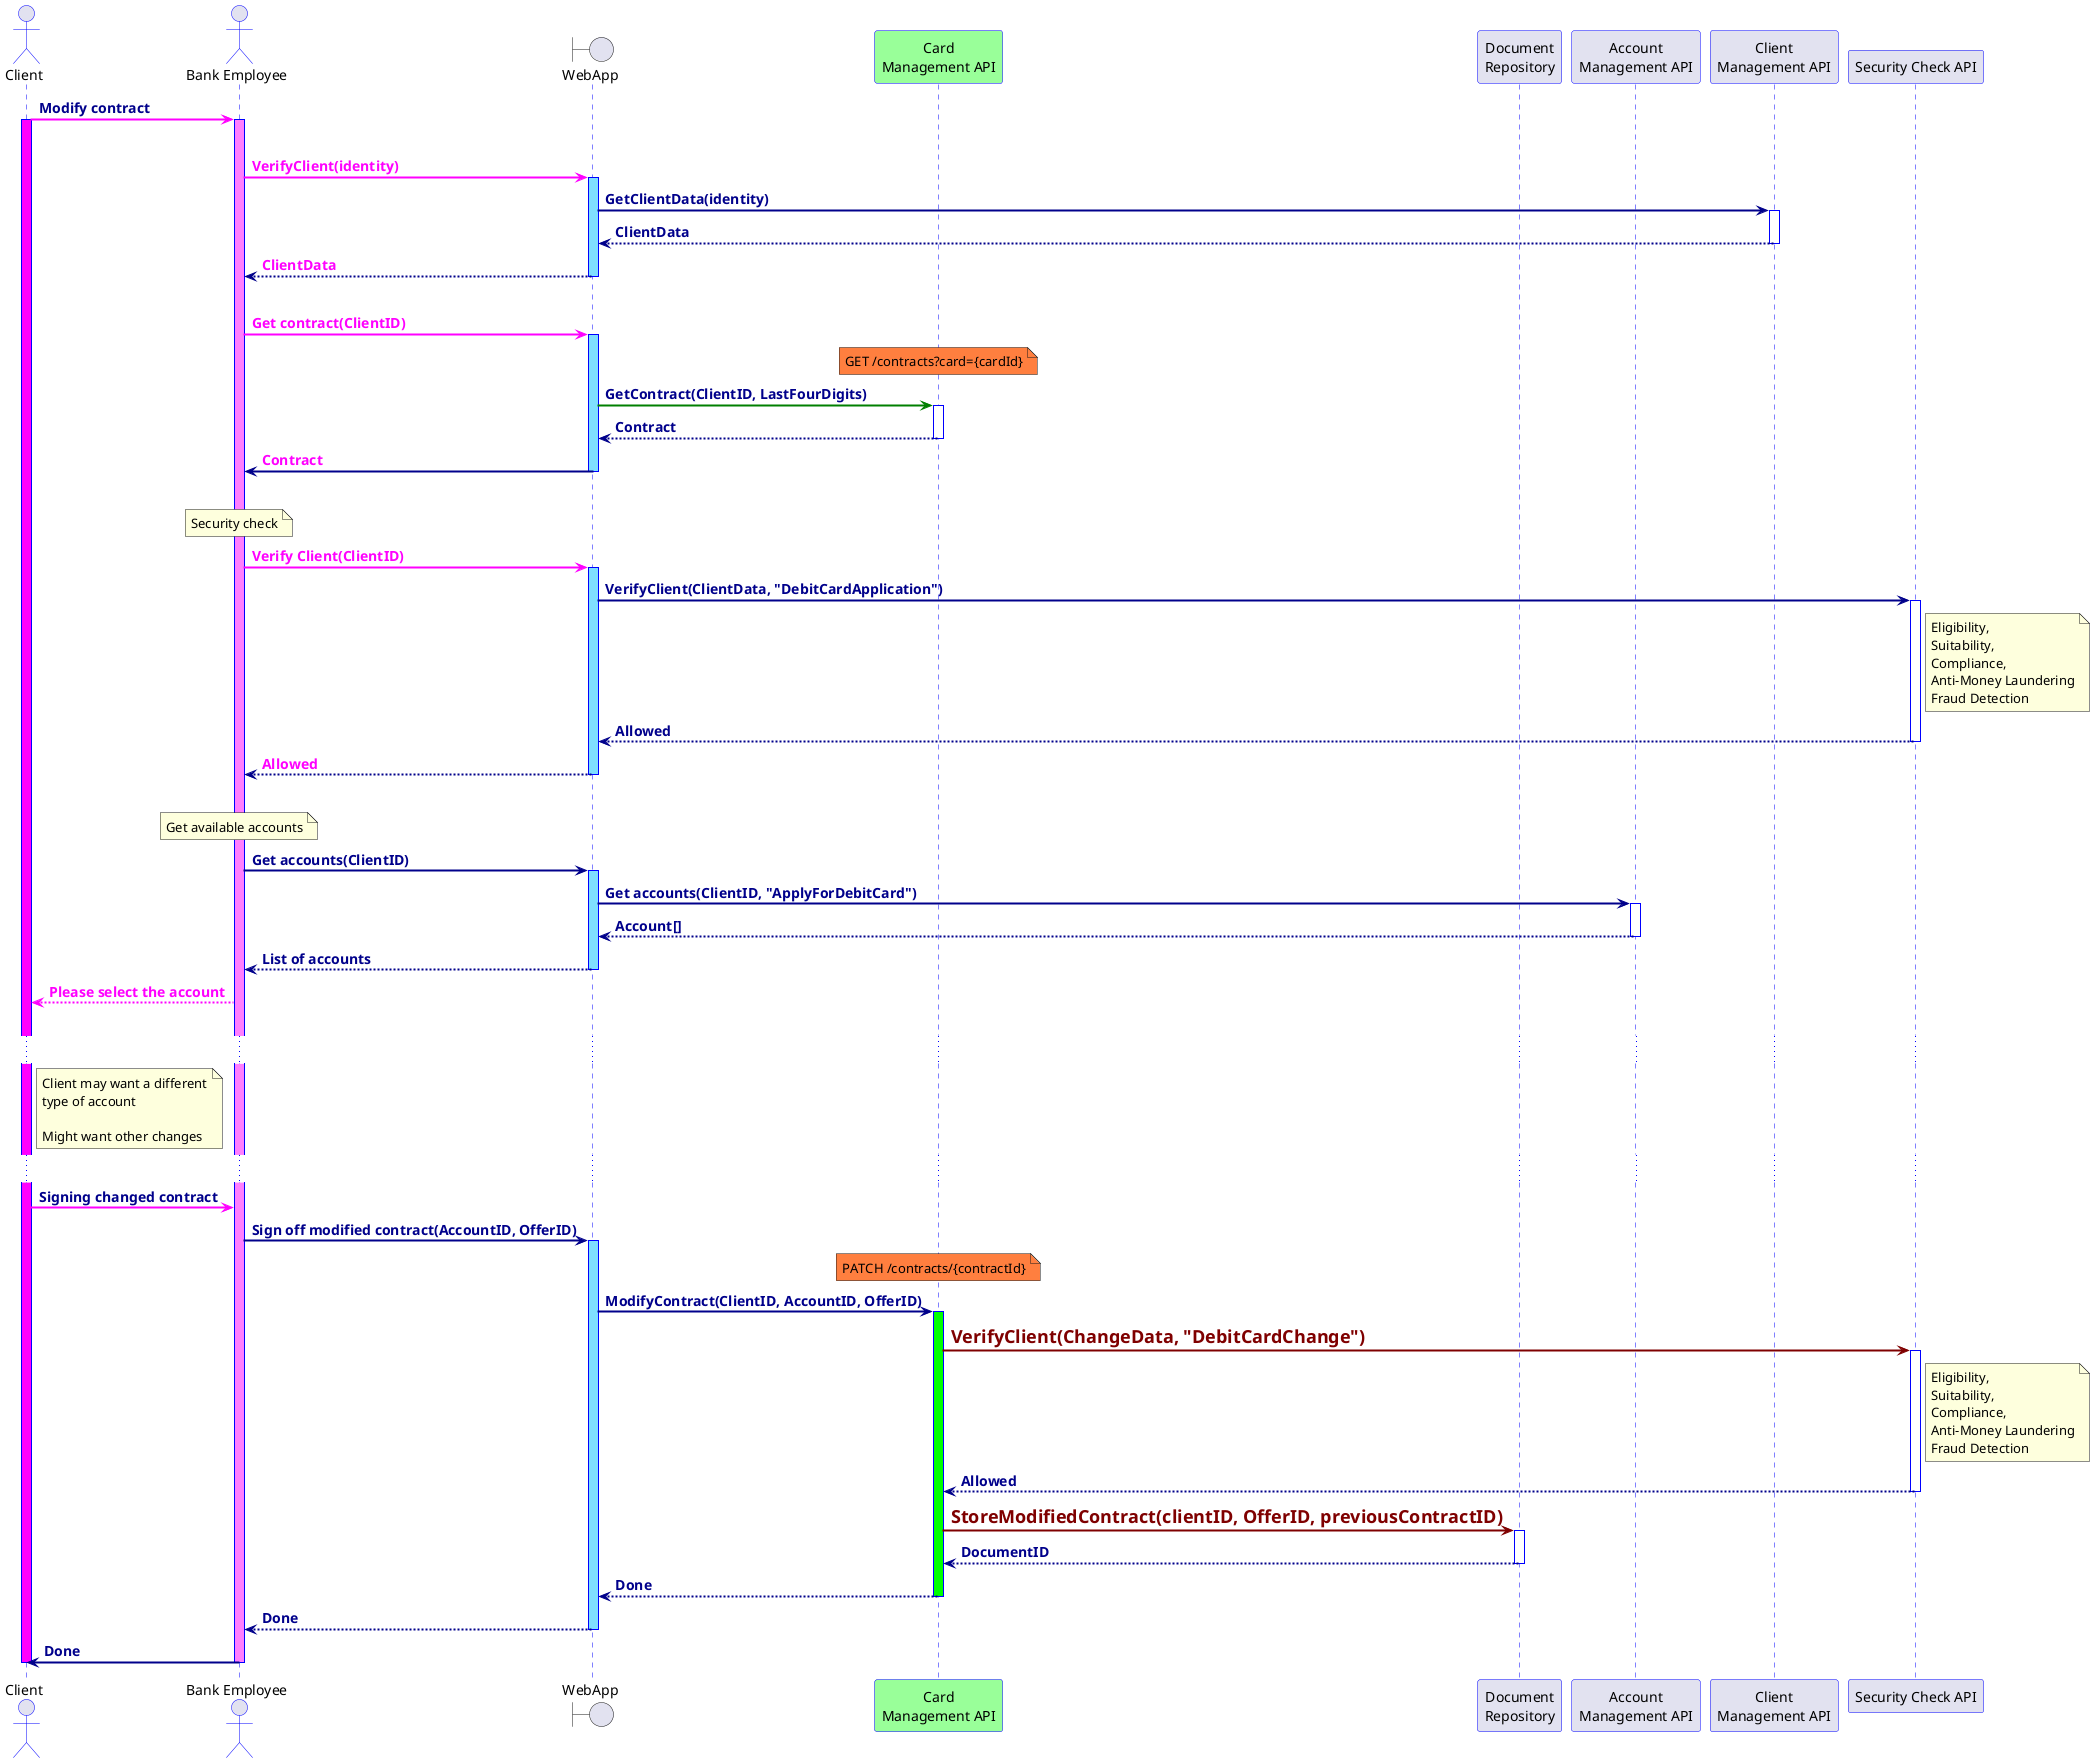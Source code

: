 @startuml

skinparam sequence {
ArrowThickness 2
ArrowColor DarkBlue
LifeLineBorderColor Blue
ActorBorderColor Blue
ParticipantBorderColor Blue
}
skinparam arrow {
FontColor DarkBlue
FontSize 14
FontStyle bold
}

actor Client
actor "Bank Employee" as Bank
boundary WebApp

participant "Card\nManagement API" as CardMgmt #99FF99
participant "Document\nRepository" as Repo
participant "Account\nManagement API" as AccountMgmt
participant "Client\nManagement API" as CRM
participant "Security Check API" as Security

Client-[#FF00FF]>Bank: Modify contract
activate Client #FF00FF
activate Bank #FF7FFF
|||
Bank-[#FF00FF]>WebApp: <font color=#FF00FF><b>VerifyClient(identity)
activate WebApp #7FDFFF
WebApp->CRM: GetClientData(identity)
activate CRM
WebApp<--CRM: ClientData
deactivate CRM
Bank<--WebApp: <font color=#FF00FF><b>ClientData
deactivate WebApp

|||

Bank-[#FF00FF]>WebApp: <font color=#FF00FF><b>Get contract(ClientID)
activate WebApp #7FDFFF
note over CardMgmt #FF7F3F
GET /contracts?card={cardId}
end note
WebApp-[#007F00]>CardMgmt: GetContract(ClientID, LastFourDigits)
activate CardMgmt
WebApp<--CardMgmt: Contract
deactivate CardMgmt
Bank<-WebApp: <font color=#FF00FF><b>Contract
deactivate WebApp

|||
note over Bank
Security check
end note
Bank-[#FF00FF]>WebApp: <font color=#FF00FF><b>Verify Client(ClientID)
activate WebApp #7FDFFF
WebApp->Security: VerifyClient(ClientData, "DebitCardApplication")
activate Security
note right of Security
Eligibility,
Suitability,
Compliance,
Anti-Money Laundering
Fraud Detection
end note
WebApp<--Security: Allowed
deactivate Security
Bank<--WebApp: <font color=#FF00FF><b>Allowed
deactivate WebApp

|||
note over Bank
Get available accounts
end note
Bank->WebApp: Get accounts(ClientID)
activate WebApp #7FDFFF
WebApp->AccountMgmt: Get accounts(ClientID, "ApplyForDebitCard")
activate AccountMgmt
WebApp<--AccountMgmt: Account[]
deactivate AccountMgmt
Bank<--WebApp: List of accounts
deactivate WebApp
Client<[#FF00FF]--Bank: <font color=#FF00FF><b>Please select the account

|||
...
note right of Client
Client may want a different
type of account

Might want other changes
end note
...
Client-[#FF00FF]>Bank: Signing changed contract
Bank->WebApp: Sign off modified contract(AccountID, OfferID)
activate WebApp #7FDFFF
note over CardMgmt #FF7F3F
PATCH /contracts/{contractId}
end note
WebApp->CardMgmt:ModifyContract(ClientID, AccountID, OfferID)
activate CardMgmt #00FF00
CardMgmt-[#7F0000]>Security:<font color=#7F0000 size=18><b>VerifyClient(ChangeData, "DebitCardChange")
activate Security
note right of Security
Eligibility,
Suitability,
Compliance,
Anti-Money Laundering
Fraud Detection
end note
CardMgmt<--Security:Allowed
deactivate Security
CardMgmt-[#7F0000]>Repo: <font color=#7F0000 size=18><b>StoreModifiedContract(clientID, OfferID, previousContractID)
activate Repo
CardMgmt<--Repo:DocumentID
deactivate Repo
WebApp<--CardMgmt: Done
deactivate CardMgmt
Bank<--WebApp: Done
deactivate WebApp
Client<-Bank: Done
deactivate Bank
deactivate Client


@enduml 